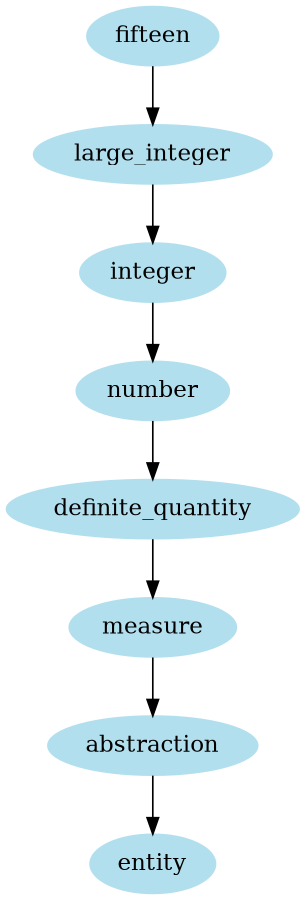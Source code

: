 digraph unix {
	node [color=lightblue2 style=filled]
	size="6,6"
	fifteen -> large_integer
	large_integer -> integer
	integer -> number
	number -> definite_quantity
	definite_quantity -> measure
	measure -> abstraction
	abstraction -> entity
}
